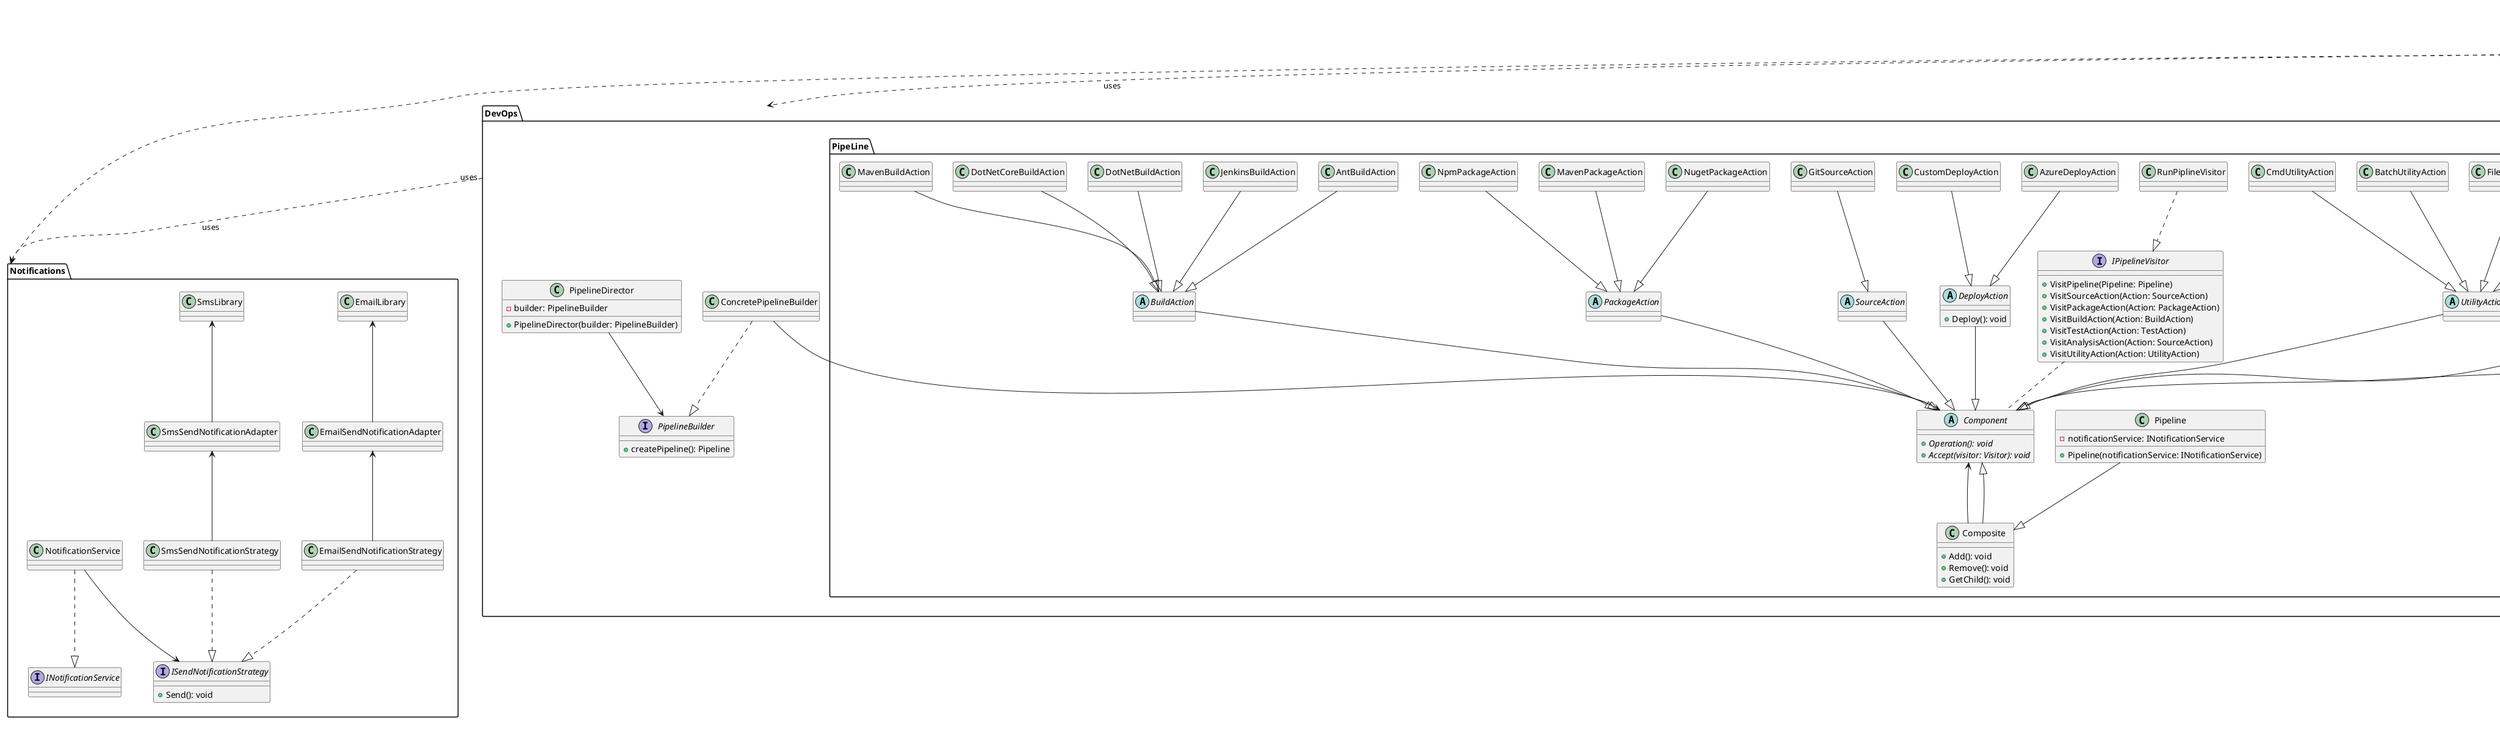 @startuml

package "Notifications" {
    ' Strategy pattern
    interface ISendNotificationStrategy {
        + Send(): void
    }
    Class EmailSendNotificationStrategy
    Class SmsSendNotificationStrategy

    'Adaptor pattern
    Class SmsSendNotificationAdapter
    Class EmailSendNotificationAdapter
    Class EmailLibrary
    Class SmsLibrary

    interface INotificationService {

    }
    Class NotificationService

    
    ' Relations
    EmailSendNotificationStrategy ..|> ISendNotificationStrategy
    SmsSendNotificationStrategy ..|> ISendNotificationStrategy
    SmsSendNotificationAdapter <-- SmsSendNotificationStrategy 
    EmailSendNotificationAdapter <-- EmailSendNotificationStrategy
    EmailLibrary <-- EmailSendNotificationAdapter
    SmsLibrary <-- SmsSendNotificationAdapter

    NotificationService ..|> INotificationService
    NotificationService --> ISendNotificationStrategy
}

package "DevOps" {
    package "PipeLine" {
        'Composite pattern
        abstract Component{
            + {abstract} Operation(): void
            + {abstract} Accept(visitor: Visitor): void
        }

        Class Composite{
            + Add(): void
            + Remove(): void
            + GetChild(): void
        }

        'Compisites
        Class Pipeline {
            - notificationService: INotificationService
            + Pipeline(notificationService: INotificationService)
        }
        Pipeline --|> Composite
        
        'Leaves
        abstract DeployAction {
            + Deploy(): void
        }
        Class AzureDeployAction
        Class CustomDeployAction
        AzureDeployAction --|> DeployAction
        CustomDeployAction --|> DeployAction

        abstract SourceAction 
        Class GitSourceAction
        GitSourceAction --|> SourceAction
        SourceAction --|> Component

        abstract PackageAction 
        Class NpmPackageAction
        Class NugetPackageAction
        Class MavenPackageAction
        NpmPackageAction --|> PackageAction
        NugetPackageAction --|> PackageAction
        MavenPackageAction --|> PackageAction
        PackageAction --|> Component

        abstract BuildAction
        Class DotNetBuildAction
        Class DotNetCoreBuildAction
        Class MavenBuildAction
        Class AntBuildAction
        Class JenkinsBuildAction
        DotNetBuildAction --|> BuildAction
        DotNetCoreBuildAction --|> BuildAction
        MavenBuildAction --|> BuildAction
        AntBuildAction --|> BuildAction
        JenkinsBuildAction --|> BuildAction        
        BuildAction --|> Component
        
        abstract TestAction
        Class RunTestAction
        Class PublishTestResultAction
        Class PublishCodeCoverageResultAction
        RunTestAction --|> TestAction
        PublishTestResultAction --|> TestAction
        PublishCodeCoverageResultAction --|> TestAction
        TestAction --|> Component

        abstract AnalysisAction
        Class SonarqubeAnalysisAction
        SonarqubeAnalysisAction --|> AnalysisAction
        AnalysisAction --|> Component

        abstract UtilityAction
        Class BatchUtilityAction
        Class CmdUtilityAction
        Class FilesCopyAction
        Class FilesDeleteAction
        Class FilesDownloadAction
        BatchUtilityAction --|> UtilityAction
        CmdUtilityAction --|> UtilityAction
        FilesCopyAction --|> UtilityAction
        FilesDeleteAction --|> UtilityAction
        FilesDownloadAction --|> UtilityAction        
        UtilityAction --|> Component

        'Relations
        Composite --|> Component
        Component <-- Composite
        DeployAction --|> Component

        'Visitor pattern
        interface IPipelineVisitor{
            + VisitPipeline(Pipeline: Pipeline)
            + VisitSourceAction(Action: SourceAction)                
            + VisitPackageAction(Action: PackageAction)                
            + VisitBuildAction(Action: BuildAction)                
            + VisitTestAction(Action: TestAction)                
            + VisitAnalysisAction(Action: SourceAction)                
            + VisitUtilityAction(Action: UtilityAction)                
        }
        Class RunPiplineVisitor
        RunPiplineVisitor ..|> IPipelineVisitor
        IPipelineVisitor .. Component
    }


    'Pipeline Builder (Builder pattern)
    interface PipelineBuilder {
        + createPipeline(): Pipeline
    }
    Class ConcretePipelineBuilder
    Class PipelineDirector {
        - builder: PipelineBuilder
        + PipelineDirector(builder: PipelineBuilder)
    }
    ConcretePipelineBuilder ..|> PipelineBuilder
    PipelineDirector --> PipelineBuilder
    ConcretePipelineBuilder --> Component
}

package "VersionControl" {
    interface IGitVersionControl {
        + Branch()
        + Commit()
        + Fetch()
        + Push()
    }
    Class GitVersionControl
    interface IGitVersionControlAction
    Class PushGitVersionControlAction
    Class FetchGitVersionControlAction
    Class CommitGitVersionControlAction
    Class BranchGitVersionControlAction
    

    'Relations
    IGitVersionControl <|.. GitVersionControl
    IGitVersionControlAction <-- GitVersionControl
    PushGitVersionControlAction ..|> IGitVersionControlAction
    FetchGitVersionControlAction ..|> IGitVersionControlAction
    CommitGitVersionControlAction ..|> IGitVersionControlAction
    BranchGitVersionControlAction ..|> IGitVersionControlAction
}

package "ProjectManagementSystem" {
    'State pattern (Sprints) TODO statediagram
    interface ISprintState {
        + StartSprint()
        + FinishSprint()
        + CloseSprint()
    }
    Class CreatedSprintState
    Class DoingSprintState
    Class FinishedSprintState{
        - notificationService: INotificationService
        + FinishedSprintState(notificationService: INotificationService)
    }
    Class ClosedSprintState

    CreatedSprintState ..|> ISprintState
    DoingSprintState ..|> ISprintState
    FinishedSprintState ..|> ISprintState
    ClosedSprintState ..|> ISprintState

    abstract Sprint {
        - state: ISprintState
        - pipeline: Pipeline
        - director: PipelineDirector
        + Sprint(director: PipelineDirector)
        + ChangeState(state: ISprintState)
    }

    Class ReviewSprint
    Class ReleaseSprint
    ReviewSprint --|> Sprint
    ReleaseSprint --|> Sprint
    Sprint --> ISprintState

    Class Backlog
    Sprint --> Backlog

    Class Project {
        - versionControl: IGitVersionControl
        + Project(versionControl: IGitVersionControl)
    }
    Project --> Backlog
    Project --> Sprint

    abstract BacklogItem {
        - state: IBacklogItemState
        + ChangeState(state: IBacklogItemState)
    }
    class EditableBacklogItem {
        + EditableBacklogItem (backlogItem: NonEditableBackLogItem)
    }
    class NonEditableBackLogItem {
        + NonEditableBackLogItem (backlogItem: EditableBacklogItem)
    }
    BacklogItem <-- Backlog
    BacklogItem <-- BacklogItem
    EditableBacklogItem --|> BacklogItem
    NonEditableBackLogItem --|> BacklogItem
    BacklogItem --> IBacklogItemState

   'State pattern (BacklogItem) TODO statediagram
    interface IBacklogItemState {
        + Start()
        + Complete()
        + Deny()
        + Approve()
    }
    Class TodoBacklogItemState
    Class DoingBacklogItemState {
        - notificationService: INotificationService
        + DoingBacklogItemState(notificationService: INotificationService)
    }
    Class ReadyForTestingBacklogItemState
    Class TestingBacklogItemState {
        - notificationService: INotificationService
        + TestingBacklogItemState(notificationService: INotificationService)
    }
    class TestedBacklogItemState
    Class DoneBacklogItemState
    TodoBacklogItemState ..|> IBacklogItemState
    DoingBacklogItemState ..|> IBacklogItemState
    ReadyForTestingBacklogItemState ..|> IBacklogItemState
    TestingBacklogItemState ..|> IBacklogItemState
    TestedBacklogItemState ..|> IBacklogItemState
    DoneBacklogItemState ..|> IBacklogItemState

    class User
    User <-- Project
    User <-- BacklogItem
    User <-- Sprint
    User <-- ForumTread
    User <-- ForumTreadItem

    Class Forum 
    Class ForumTread {
        - notificationService: INotificationService
        + ForumTread(notificationService: INotificationService)
    }
    Class ForumTreadItem
    Forum --> Project
    ForumTread --> Forum
    ForumTread --> BacklogItem
    ForumTread -- ForumTreadItem
    ForumTreadItem --> ForumTreadItem

    Class Report
    Class ReportTemplate
    Report --> ReportTemplate
    Report --> Sprint
}
ProjectManagementSystem ..> Notifications : uses
ProjectManagementSystem ..> DevOps : uses
ProjectManagementSystem ..> VersionControl : uses
DevOps ..> Notifications : uses
@enduml
